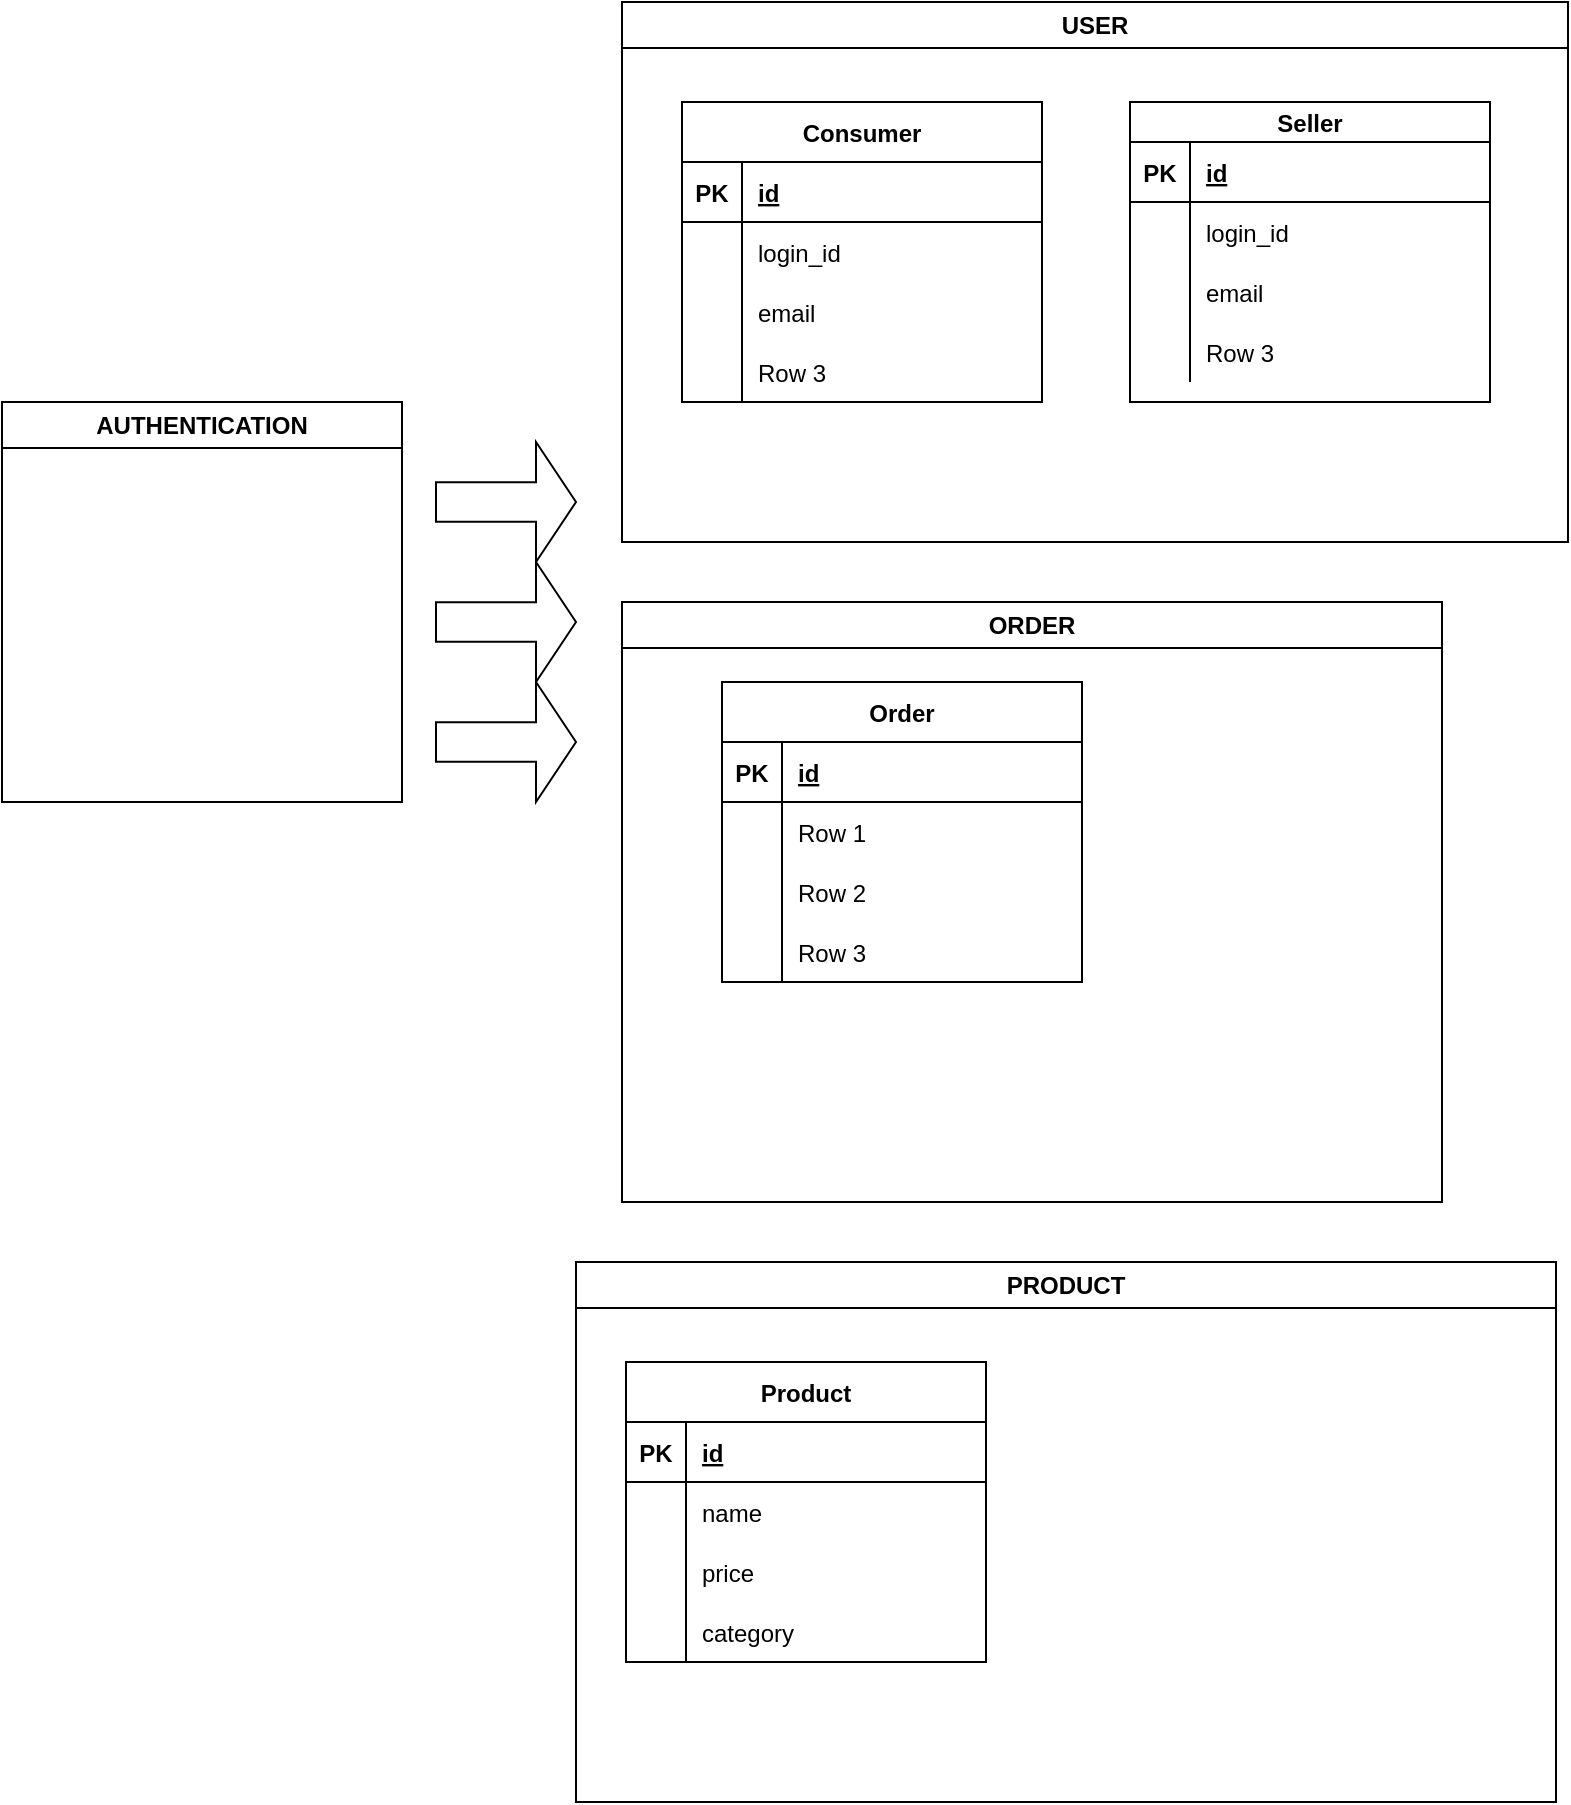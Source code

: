 <mxfile version="20.8.3" type="github">
  <diagram id="SHRC4Il2x7d8kH4g3OWV" name="페이지-1">
    <mxGraphModel dx="1026" dy="607" grid="1" gridSize="10" guides="1" tooltips="1" connect="1" arrows="1" fold="1" page="1" pageScale="1" pageWidth="827" pageHeight="1169" math="0" shadow="0">
      <root>
        <mxCell id="0" />
        <mxCell id="1" parent="0" />
        <mxCell id="_u1mtCFMS8d1p7EYfvxI-4" value="USER" style="swimlane;whiteSpace=wrap;html=1;" vertex="1" parent="1">
          <mxGeometry x="360" y="20" width="473" height="270" as="geometry" />
        </mxCell>
        <mxCell id="_u1mtCFMS8d1p7EYfvxI-19" value="Consumer" style="shape=table;startSize=30;container=1;collapsible=1;childLayout=tableLayout;fixedRows=1;rowLines=0;fontStyle=1;align=center;resizeLast=1;" vertex="1" parent="_u1mtCFMS8d1p7EYfvxI-4">
          <mxGeometry x="30" y="50" width="180" height="150" as="geometry" />
        </mxCell>
        <mxCell id="_u1mtCFMS8d1p7EYfvxI-20" value="" style="shape=tableRow;horizontal=0;startSize=0;swimlaneHead=0;swimlaneBody=0;fillColor=none;collapsible=0;dropTarget=0;points=[[0,0.5],[1,0.5]];portConstraint=eastwest;top=0;left=0;right=0;bottom=1;" vertex="1" parent="_u1mtCFMS8d1p7EYfvxI-19">
          <mxGeometry y="30" width="180" height="30" as="geometry" />
        </mxCell>
        <mxCell id="_u1mtCFMS8d1p7EYfvxI-21" value="PK" style="shape=partialRectangle;connectable=0;fillColor=none;top=0;left=0;bottom=0;right=0;fontStyle=1;overflow=hidden;" vertex="1" parent="_u1mtCFMS8d1p7EYfvxI-20">
          <mxGeometry width="30" height="30" as="geometry">
            <mxRectangle width="30" height="30" as="alternateBounds" />
          </mxGeometry>
        </mxCell>
        <mxCell id="_u1mtCFMS8d1p7EYfvxI-22" value="id" style="shape=partialRectangle;connectable=0;fillColor=none;top=0;left=0;bottom=0;right=0;align=left;spacingLeft=6;fontStyle=5;overflow=hidden;" vertex="1" parent="_u1mtCFMS8d1p7EYfvxI-20">
          <mxGeometry x="30" width="150" height="30" as="geometry">
            <mxRectangle width="150" height="30" as="alternateBounds" />
          </mxGeometry>
        </mxCell>
        <mxCell id="_u1mtCFMS8d1p7EYfvxI-23" value="" style="shape=tableRow;horizontal=0;startSize=0;swimlaneHead=0;swimlaneBody=0;fillColor=none;collapsible=0;dropTarget=0;points=[[0,0.5],[1,0.5]];portConstraint=eastwest;top=0;left=0;right=0;bottom=0;" vertex="1" parent="_u1mtCFMS8d1p7EYfvxI-19">
          <mxGeometry y="60" width="180" height="30" as="geometry" />
        </mxCell>
        <mxCell id="_u1mtCFMS8d1p7EYfvxI-24" value="" style="shape=partialRectangle;connectable=0;fillColor=none;top=0;left=0;bottom=0;right=0;editable=1;overflow=hidden;" vertex="1" parent="_u1mtCFMS8d1p7EYfvxI-23">
          <mxGeometry width="30" height="30" as="geometry">
            <mxRectangle width="30" height="30" as="alternateBounds" />
          </mxGeometry>
        </mxCell>
        <mxCell id="_u1mtCFMS8d1p7EYfvxI-25" value="login_id" style="shape=partialRectangle;connectable=0;fillColor=none;top=0;left=0;bottom=0;right=0;align=left;spacingLeft=6;overflow=hidden;" vertex="1" parent="_u1mtCFMS8d1p7EYfvxI-23">
          <mxGeometry x="30" width="150" height="30" as="geometry">
            <mxRectangle width="150" height="30" as="alternateBounds" />
          </mxGeometry>
        </mxCell>
        <mxCell id="_u1mtCFMS8d1p7EYfvxI-26" value="" style="shape=tableRow;horizontal=0;startSize=0;swimlaneHead=0;swimlaneBody=0;fillColor=none;collapsible=0;dropTarget=0;points=[[0,0.5],[1,0.5]];portConstraint=eastwest;top=0;left=0;right=0;bottom=0;" vertex="1" parent="_u1mtCFMS8d1p7EYfvxI-19">
          <mxGeometry y="90" width="180" height="30" as="geometry" />
        </mxCell>
        <mxCell id="_u1mtCFMS8d1p7EYfvxI-27" value="" style="shape=partialRectangle;connectable=0;fillColor=none;top=0;left=0;bottom=0;right=0;editable=1;overflow=hidden;" vertex="1" parent="_u1mtCFMS8d1p7EYfvxI-26">
          <mxGeometry width="30" height="30" as="geometry">
            <mxRectangle width="30" height="30" as="alternateBounds" />
          </mxGeometry>
        </mxCell>
        <mxCell id="_u1mtCFMS8d1p7EYfvxI-28" value="email" style="shape=partialRectangle;connectable=0;fillColor=none;top=0;left=0;bottom=0;right=0;align=left;spacingLeft=6;overflow=hidden;" vertex="1" parent="_u1mtCFMS8d1p7EYfvxI-26">
          <mxGeometry x="30" width="150" height="30" as="geometry">
            <mxRectangle width="150" height="30" as="alternateBounds" />
          </mxGeometry>
        </mxCell>
        <mxCell id="_u1mtCFMS8d1p7EYfvxI-29" value="" style="shape=tableRow;horizontal=0;startSize=0;swimlaneHead=0;swimlaneBody=0;fillColor=none;collapsible=0;dropTarget=0;points=[[0,0.5],[1,0.5]];portConstraint=eastwest;top=0;left=0;right=0;bottom=0;" vertex="1" parent="_u1mtCFMS8d1p7EYfvxI-19">
          <mxGeometry y="120" width="180" height="30" as="geometry" />
        </mxCell>
        <mxCell id="_u1mtCFMS8d1p7EYfvxI-30" value="" style="shape=partialRectangle;connectable=0;fillColor=none;top=0;left=0;bottom=0;right=0;editable=1;overflow=hidden;" vertex="1" parent="_u1mtCFMS8d1p7EYfvxI-29">
          <mxGeometry width="30" height="30" as="geometry">
            <mxRectangle width="30" height="30" as="alternateBounds" />
          </mxGeometry>
        </mxCell>
        <mxCell id="_u1mtCFMS8d1p7EYfvxI-31" value="Row 3" style="shape=partialRectangle;connectable=0;fillColor=none;top=0;left=0;bottom=0;right=0;align=left;spacingLeft=6;overflow=hidden;" vertex="1" parent="_u1mtCFMS8d1p7EYfvxI-29">
          <mxGeometry x="30" width="150" height="30" as="geometry">
            <mxRectangle width="150" height="30" as="alternateBounds" />
          </mxGeometry>
        </mxCell>
        <mxCell id="_u1mtCFMS8d1p7EYfvxI-46" value="Seller" style="shape=table;startSize=20;container=1;collapsible=1;childLayout=tableLayout;fixedRows=1;rowLines=0;fontStyle=1;align=center;resizeLast=1;" vertex="1" parent="_u1mtCFMS8d1p7EYfvxI-4">
          <mxGeometry x="254" y="50" width="180" height="150" as="geometry" />
        </mxCell>
        <mxCell id="_u1mtCFMS8d1p7EYfvxI-47" value="" style="shape=tableRow;horizontal=0;startSize=0;swimlaneHead=0;swimlaneBody=0;fillColor=none;collapsible=0;dropTarget=0;points=[[0,0.5],[1,0.5]];portConstraint=eastwest;top=0;left=0;right=0;bottom=1;" vertex="1" parent="_u1mtCFMS8d1p7EYfvxI-46">
          <mxGeometry y="20" width="180" height="30" as="geometry" />
        </mxCell>
        <mxCell id="_u1mtCFMS8d1p7EYfvxI-48" value="PK" style="shape=partialRectangle;connectable=0;fillColor=none;top=0;left=0;bottom=0;right=0;fontStyle=1;overflow=hidden;" vertex="1" parent="_u1mtCFMS8d1p7EYfvxI-47">
          <mxGeometry width="30" height="30" as="geometry">
            <mxRectangle width="30" height="30" as="alternateBounds" />
          </mxGeometry>
        </mxCell>
        <mxCell id="_u1mtCFMS8d1p7EYfvxI-49" value="id" style="shape=partialRectangle;connectable=0;fillColor=none;top=0;left=0;bottom=0;right=0;align=left;spacingLeft=6;fontStyle=5;overflow=hidden;" vertex="1" parent="_u1mtCFMS8d1p7EYfvxI-47">
          <mxGeometry x="30" width="150" height="30" as="geometry">
            <mxRectangle width="150" height="30" as="alternateBounds" />
          </mxGeometry>
        </mxCell>
        <mxCell id="_u1mtCFMS8d1p7EYfvxI-50" value="" style="shape=tableRow;horizontal=0;startSize=0;swimlaneHead=0;swimlaneBody=0;fillColor=none;collapsible=0;dropTarget=0;points=[[0,0.5],[1,0.5]];portConstraint=eastwest;top=0;left=0;right=0;bottom=0;" vertex="1" parent="_u1mtCFMS8d1p7EYfvxI-46">
          <mxGeometry y="50" width="180" height="30" as="geometry" />
        </mxCell>
        <mxCell id="_u1mtCFMS8d1p7EYfvxI-51" value="" style="shape=partialRectangle;connectable=0;fillColor=none;top=0;left=0;bottom=0;right=0;editable=1;overflow=hidden;" vertex="1" parent="_u1mtCFMS8d1p7EYfvxI-50">
          <mxGeometry width="30" height="30" as="geometry">
            <mxRectangle width="30" height="30" as="alternateBounds" />
          </mxGeometry>
        </mxCell>
        <mxCell id="_u1mtCFMS8d1p7EYfvxI-52" value="login_id" style="shape=partialRectangle;connectable=0;fillColor=none;top=0;left=0;bottom=0;right=0;align=left;spacingLeft=6;overflow=hidden;" vertex="1" parent="_u1mtCFMS8d1p7EYfvxI-50">
          <mxGeometry x="30" width="150" height="30" as="geometry">
            <mxRectangle width="150" height="30" as="alternateBounds" />
          </mxGeometry>
        </mxCell>
        <mxCell id="_u1mtCFMS8d1p7EYfvxI-53" value="" style="shape=tableRow;horizontal=0;startSize=0;swimlaneHead=0;swimlaneBody=0;fillColor=none;collapsible=0;dropTarget=0;points=[[0,0.5],[1,0.5]];portConstraint=eastwest;top=0;left=0;right=0;bottom=0;" vertex="1" parent="_u1mtCFMS8d1p7EYfvxI-46">
          <mxGeometry y="80" width="180" height="30" as="geometry" />
        </mxCell>
        <mxCell id="_u1mtCFMS8d1p7EYfvxI-54" value="" style="shape=partialRectangle;connectable=0;fillColor=none;top=0;left=0;bottom=0;right=0;editable=1;overflow=hidden;" vertex="1" parent="_u1mtCFMS8d1p7EYfvxI-53">
          <mxGeometry width="30" height="30" as="geometry">
            <mxRectangle width="30" height="30" as="alternateBounds" />
          </mxGeometry>
        </mxCell>
        <mxCell id="_u1mtCFMS8d1p7EYfvxI-55" value="email" style="shape=partialRectangle;connectable=0;fillColor=none;top=0;left=0;bottom=0;right=0;align=left;spacingLeft=6;overflow=hidden;" vertex="1" parent="_u1mtCFMS8d1p7EYfvxI-53">
          <mxGeometry x="30" width="150" height="30" as="geometry">
            <mxRectangle width="150" height="30" as="alternateBounds" />
          </mxGeometry>
        </mxCell>
        <mxCell id="_u1mtCFMS8d1p7EYfvxI-56" value="" style="shape=tableRow;horizontal=0;startSize=0;swimlaneHead=0;swimlaneBody=0;fillColor=none;collapsible=0;dropTarget=0;points=[[0,0.5],[1,0.5]];portConstraint=eastwest;top=0;left=0;right=0;bottom=0;" vertex="1" parent="_u1mtCFMS8d1p7EYfvxI-46">
          <mxGeometry y="110" width="180" height="30" as="geometry" />
        </mxCell>
        <mxCell id="_u1mtCFMS8d1p7EYfvxI-57" value="" style="shape=partialRectangle;connectable=0;fillColor=none;top=0;left=0;bottom=0;right=0;editable=1;overflow=hidden;" vertex="1" parent="_u1mtCFMS8d1p7EYfvxI-56">
          <mxGeometry width="30" height="30" as="geometry">
            <mxRectangle width="30" height="30" as="alternateBounds" />
          </mxGeometry>
        </mxCell>
        <mxCell id="_u1mtCFMS8d1p7EYfvxI-58" value="Row 3" style="shape=partialRectangle;connectable=0;fillColor=none;top=0;left=0;bottom=0;right=0;align=left;spacingLeft=6;overflow=hidden;" vertex="1" parent="_u1mtCFMS8d1p7EYfvxI-56">
          <mxGeometry x="30" width="150" height="30" as="geometry">
            <mxRectangle width="150" height="30" as="alternateBounds" />
          </mxGeometry>
        </mxCell>
        <mxCell id="_u1mtCFMS8d1p7EYfvxI-76" value="PRODUCT" style="swimlane;whiteSpace=wrap;html=1;" vertex="1" parent="1">
          <mxGeometry x="337" y="650" width="490" height="270" as="geometry" />
        </mxCell>
        <mxCell id="_u1mtCFMS8d1p7EYfvxI-77" value="Product" style="shape=table;startSize=30;container=1;collapsible=1;childLayout=tableLayout;fixedRows=1;rowLines=0;fontStyle=1;align=center;resizeLast=1;" vertex="1" parent="_u1mtCFMS8d1p7EYfvxI-76">
          <mxGeometry x="25" y="50" width="180" height="150" as="geometry" />
        </mxCell>
        <mxCell id="_u1mtCFMS8d1p7EYfvxI-78" value="" style="shape=tableRow;horizontal=0;startSize=0;swimlaneHead=0;swimlaneBody=0;fillColor=none;collapsible=0;dropTarget=0;points=[[0,0.5],[1,0.5]];portConstraint=eastwest;top=0;left=0;right=0;bottom=1;" vertex="1" parent="_u1mtCFMS8d1p7EYfvxI-77">
          <mxGeometry y="30" width="180" height="30" as="geometry" />
        </mxCell>
        <mxCell id="_u1mtCFMS8d1p7EYfvxI-79" value="PK" style="shape=partialRectangle;connectable=0;fillColor=none;top=0;left=0;bottom=0;right=0;fontStyle=1;overflow=hidden;" vertex="1" parent="_u1mtCFMS8d1p7EYfvxI-78">
          <mxGeometry width="30" height="30" as="geometry">
            <mxRectangle width="30" height="30" as="alternateBounds" />
          </mxGeometry>
        </mxCell>
        <mxCell id="_u1mtCFMS8d1p7EYfvxI-80" value="id" style="shape=partialRectangle;connectable=0;fillColor=none;top=0;left=0;bottom=0;right=0;align=left;spacingLeft=6;fontStyle=5;overflow=hidden;" vertex="1" parent="_u1mtCFMS8d1p7EYfvxI-78">
          <mxGeometry x="30" width="150" height="30" as="geometry">
            <mxRectangle width="150" height="30" as="alternateBounds" />
          </mxGeometry>
        </mxCell>
        <mxCell id="_u1mtCFMS8d1p7EYfvxI-81" value="" style="shape=tableRow;horizontal=0;startSize=0;swimlaneHead=0;swimlaneBody=0;fillColor=none;collapsible=0;dropTarget=0;points=[[0,0.5],[1,0.5]];portConstraint=eastwest;top=0;left=0;right=0;bottom=0;" vertex="1" parent="_u1mtCFMS8d1p7EYfvxI-77">
          <mxGeometry y="60" width="180" height="30" as="geometry" />
        </mxCell>
        <mxCell id="_u1mtCFMS8d1p7EYfvxI-82" value="" style="shape=partialRectangle;connectable=0;fillColor=none;top=0;left=0;bottom=0;right=0;editable=1;overflow=hidden;" vertex="1" parent="_u1mtCFMS8d1p7EYfvxI-81">
          <mxGeometry width="30" height="30" as="geometry">
            <mxRectangle width="30" height="30" as="alternateBounds" />
          </mxGeometry>
        </mxCell>
        <mxCell id="_u1mtCFMS8d1p7EYfvxI-83" value="name" style="shape=partialRectangle;connectable=0;fillColor=none;top=0;left=0;bottom=0;right=0;align=left;spacingLeft=6;overflow=hidden;" vertex="1" parent="_u1mtCFMS8d1p7EYfvxI-81">
          <mxGeometry x="30" width="150" height="30" as="geometry">
            <mxRectangle width="150" height="30" as="alternateBounds" />
          </mxGeometry>
        </mxCell>
        <mxCell id="_u1mtCFMS8d1p7EYfvxI-84" value="" style="shape=tableRow;horizontal=0;startSize=0;swimlaneHead=0;swimlaneBody=0;fillColor=none;collapsible=0;dropTarget=0;points=[[0,0.5],[1,0.5]];portConstraint=eastwest;top=0;left=0;right=0;bottom=0;" vertex="1" parent="_u1mtCFMS8d1p7EYfvxI-77">
          <mxGeometry y="90" width="180" height="30" as="geometry" />
        </mxCell>
        <mxCell id="_u1mtCFMS8d1p7EYfvxI-85" value="" style="shape=partialRectangle;connectable=0;fillColor=none;top=0;left=0;bottom=0;right=0;editable=1;overflow=hidden;" vertex="1" parent="_u1mtCFMS8d1p7EYfvxI-84">
          <mxGeometry width="30" height="30" as="geometry">
            <mxRectangle width="30" height="30" as="alternateBounds" />
          </mxGeometry>
        </mxCell>
        <mxCell id="_u1mtCFMS8d1p7EYfvxI-86" value="price" style="shape=partialRectangle;connectable=0;fillColor=none;top=0;left=0;bottom=0;right=0;align=left;spacingLeft=6;overflow=hidden;" vertex="1" parent="_u1mtCFMS8d1p7EYfvxI-84">
          <mxGeometry x="30" width="150" height="30" as="geometry">
            <mxRectangle width="150" height="30" as="alternateBounds" />
          </mxGeometry>
        </mxCell>
        <mxCell id="_u1mtCFMS8d1p7EYfvxI-87" value="" style="shape=tableRow;horizontal=0;startSize=0;swimlaneHead=0;swimlaneBody=0;fillColor=none;collapsible=0;dropTarget=0;points=[[0,0.5],[1,0.5]];portConstraint=eastwest;top=0;left=0;right=0;bottom=0;" vertex="1" parent="_u1mtCFMS8d1p7EYfvxI-77">
          <mxGeometry y="120" width="180" height="30" as="geometry" />
        </mxCell>
        <mxCell id="_u1mtCFMS8d1p7EYfvxI-88" value="" style="shape=partialRectangle;connectable=0;fillColor=none;top=0;left=0;bottom=0;right=0;editable=1;overflow=hidden;" vertex="1" parent="_u1mtCFMS8d1p7EYfvxI-87">
          <mxGeometry width="30" height="30" as="geometry">
            <mxRectangle width="30" height="30" as="alternateBounds" />
          </mxGeometry>
        </mxCell>
        <mxCell id="_u1mtCFMS8d1p7EYfvxI-89" value="category" style="shape=partialRectangle;connectable=0;fillColor=none;top=0;left=0;bottom=0;right=0;align=left;spacingLeft=6;overflow=hidden;" vertex="1" parent="_u1mtCFMS8d1p7EYfvxI-87">
          <mxGeometry x="30" width="150" height="30" as="geometry">
            <mxRectangle width="150" height="30" as="alternateBounds" />
          </mxGeometry>
        </mxCell>
        <mxCell id="_u1mtCFMS8d1p7EYfvxI-5" value="ORDER" style="swimlane;whiteSpace=wrap;html=1;" vertex="1" parent="1">
          <mxGeometry x="360" y="320" width="410" height="300" as="geometry" />
        </mxCell>
        <mxCell id="_u1mtCFMS8d1p7EYfvxI-59" value="Order" style="shape=table;startSize=30;container=1;collapsible=1;childLayout=tableLayout;fixedRows=1;rowLines=0;fontStyle=1;align=center;resizeLast=1;" vertex="1" parent="_u1mtCFMS8d1p7EYfvxI-5">
          <mxGeometry x="50" y="40" width="180" height="150" as="geometry" />
        </mxCell>
        <mxCell id="_u1mtCFMS8d1p7EYfvxI-60" value="" style="shape=tableRow;horizontal=0;startSize=0;swimlaneHead=0;swimlaneBody=0;fillColor=none;collapsible=0;dropTarget=0;points=[[0,0.5],[1,0.5]];portConstraint=eastwest;top=0;left=0;right=0;bottom=1;" vertex="1" parent="_u1mtCFMS8d1p7EYfvxI-59">
          <mxGeometry y="30" width="180" height="30" as="geometry" />
        </mxCell>
        <mxCell id="_u1mtCFMS8d1p7EYfvxI-61" value="PK" style="shape=partialRectangle;connectable=0;fillColor=none;top=0;left=0;bottom=0;right=0;fontStyle=1;overflow=hidden;" vertex="1" parent="_u1mtCFMS8d1p7EYfvxI-60">
          <mxGeometry width="30" height="30" as="geometry">
            <mxRectangle width="30" height="30" as="alternateBounds" />
          </mxGeometry>
        </mxCell>
        <mxCell id="_u1mtCFMS8d1p7EYfvxI-62" value="id" style="shape=partialRectangle;connectable=0;fillColor=none;top=0;left=0;bottom=0;right=0;align=left;spacingLeft=6;fontStyle=5;overflow=hidden;" vertex="1" parent="_u1mtCFMS8d1p7EYfvxI-60">
          <mxGeometry x="30" width="150" height="30" as="geometry">
            <mxRectangle width="150" height="30" as="alternateBounds" />
          </mxGeometry>
        </mxCell>
        <mxCell id="_u1mtCFMS8d1p7EYfvxI-63" value="" style="shape=tableRow;horizontal=0;startSize=0;swimlaneHead=0;swimlaneBody=0;fillColor=none;collapsible=0;dropTarget=0;points=[[0,0.5],[1,0.5]];portConstraint=eastwest;top=0;left=0;right=0;bottom=0;" vertex="1" parent="_u1mtCFMS8d1p7EYfvxI-59">
          <mxGeometry y="60" width="180" height="30" as="geometry" />
        </mxCell>
        <mxCell id="_u1mtCFMS8d1p7EYfvxI-64" value="" style="shape=partialRectangle;connectable=0;fillColor=none;top=0;left=0;bottom=0;right=0;editable=1;overflow=hidden;" vertex="1" parent="_u1mtCFMS8d1p7EYfvxI-63">
          <mxGeometry width="30" height="30" as="geometry">
            <mxRectangle width="30" height="30" as="alternateBounds" />
          </mxGeometry>
        </mxCell>
        <mxCell id="_u1mtCFMS8d1p7EYfvxI-65" value="Row 1" style="shape=partialRectangle;connectable=0;fillColor=none;top=0;left=0;bottom=0;right=0;align=left;spacingLeft=6;overflow=hidden;" vertex="1" parent="_u1mtCFMS8d1p7EYfvxI-63">
          <mxGeometry x="30" width="150" height="30" as="geometry">
            <mxRectangle width="150" height="30" as="alternateBounds" />
          </mxGeometry>
        </mxCell>
        <mxCell id="_u1mtCFMS8d1p7EYfvxI-66" value="" style="shape=tableRow;horizontal=0;startSize=0;swimlaneHead=0;swimlaneBody=0;fillColor=none;collapsible=0;dropTarget=0;points=[[0,0.5],[1,0.5]];portConstraint=eastwest;top=0;left=0;right=0;bottom=0;" vertex="1" parent="_u1mtCFMS8d1p7EYfvxI-59">
          <mxGeometry y="90" width="180" height="30" as="geometry" />
        </mxCell>
        <mxCell id="_u1mtCFMS8d1p7EYfvxI-67" value="" style="shape=partialRectangle;connectable=0;fillColor=none;top=0;left=0;bottom=0;right=0;editable=1;overflow=hidden;" vertex="1" parent="_u1mtCFMS8d1p7EYfvxI-66">
          <mxGeometry width="30" height="30" as="geometry">
            <mxRectangle width="30" height="30" as="alternateBounds" />
          </mxGeometry>
        </mxCell>
        <mxCell id="_u1mtCFMS8d1p7EYfvxI-68" value="Row 2" style="shape=partialRectangle;connectable=0;fillColor=none;top=0;left=0;bottom=0;right=0;align=left;spacingLeft=6;overflow=hidden;" vertex="1" parent="_u1mtCFMS8d1p7EYfvxI-66">
          <mxGeometry x="30" width="150" height="30" as="geometry">
            <mxRectangle width="150" height="30" as="alternateBounds" />
          </mxGeometry>
        </mxCell>
        <mxCell id="_u1mtCFMS8d1p7EYfvxI-69" value="" style="shape=tableRow;horizontal=0;startSize=0;swimlaneHead=0;swimlaneBody=0;fillColor=none;collapsible=0;dropTarget=0;points=[[0,0.5],[1,0.5]];portConstraint=eastwest;top=0;left=0;right=0;bottom=0;" vertex="1" parent="_u1mtCFMS8d1p7EYfvxI-59">
          <mxGeometry y="120" width="180" height="30" as="geometry" />
        </mxCell>
        <mxCell id="_u1mtCFMS8d1p7EYfvxI-70" value="" style="shape=partialRectangle;connectable=0;fillColor=none;top=0;left=0;bottom=0;right=0;editable=1;overflow=hidden;" vertex="1" parent="_u1mtCFMS8d1p7EYfvxI-69">
          <mxGeometry width="30" height="30" as="geometry">
            <mxRectangle width="30" height="30" as="alternateBounds" />
          </mxGeometry>
        </mxCell>
        <mxCell id="_u1mtCFMS8d1p7EYfvxI-71" value="Row 3" style="shape=partialRectangle;connectable=0;fillColor=none;top=0;left=0;bottom=0;right=0;align=left;spacingLeft=6;overflow=hidden;" vertex="1" parent="_u1mtCFMS8d1p7EYfvxI-69">
          <mxGeometry x="30" width="150" height="30" as="geometry">
            <mxRectangle width="150" height="30" as="alternateBounds" />
          </mxGeometry>
        </mxCell>
        <mxCell id="_u1mtCFMS8d1p7EYfvxI-90" value="AUTHENTICATION" style="swimlane;whiteSpace=wrap;html=1;" vertex="1" parent="1">
          <mxGeometry x="50" y="220" width="200" height="200" as="geometry" />
        </mxCell>
        <mxCell id="_u1mtCFMS8d1p7EYfvxI-93" value="" style="html=1;shadow=0;dashed=0;align=center;verticalAlign=middle;shape=mxgraph.arrows2.arrow;dy=0.67;dx=20;notch=0;" vertex="1" parent="1">
          <mxGeometry x="267" y="240" width="70" height="60" as="geometry" />
        </mxCell>
        <mxCell id="_u1mtCFMS8d1p7EYfvxI-94" value="" style="html=1;shadow=0;dashed=0;align=center;verticalAlign=middle;shape=mxgraph.arrows2.arrow;dy=0.67;dx=20;notch=0;" vertex="1" parent="1">
          <mxGeometry x="267" y="300" width="70" height="60" as="geometry" />
        </mxCell>
        <mxCell id="_u1mtCFMS8d1p7EYfvxI-95" value="" style="html=1;shadow=0;dashed=0;align=center;verticalAlign=middle;shape=mxgraph.arrows2.arrow;dy=0.67;dx=20;notch=0;" vertex="1" parent="1">
          <mxGeometry x="267" y="360" width="70" height="60" as="geometry" />
        </mxCell>
      </root>
    </mxGraphModel>
  </diagram>
</mxfile>
